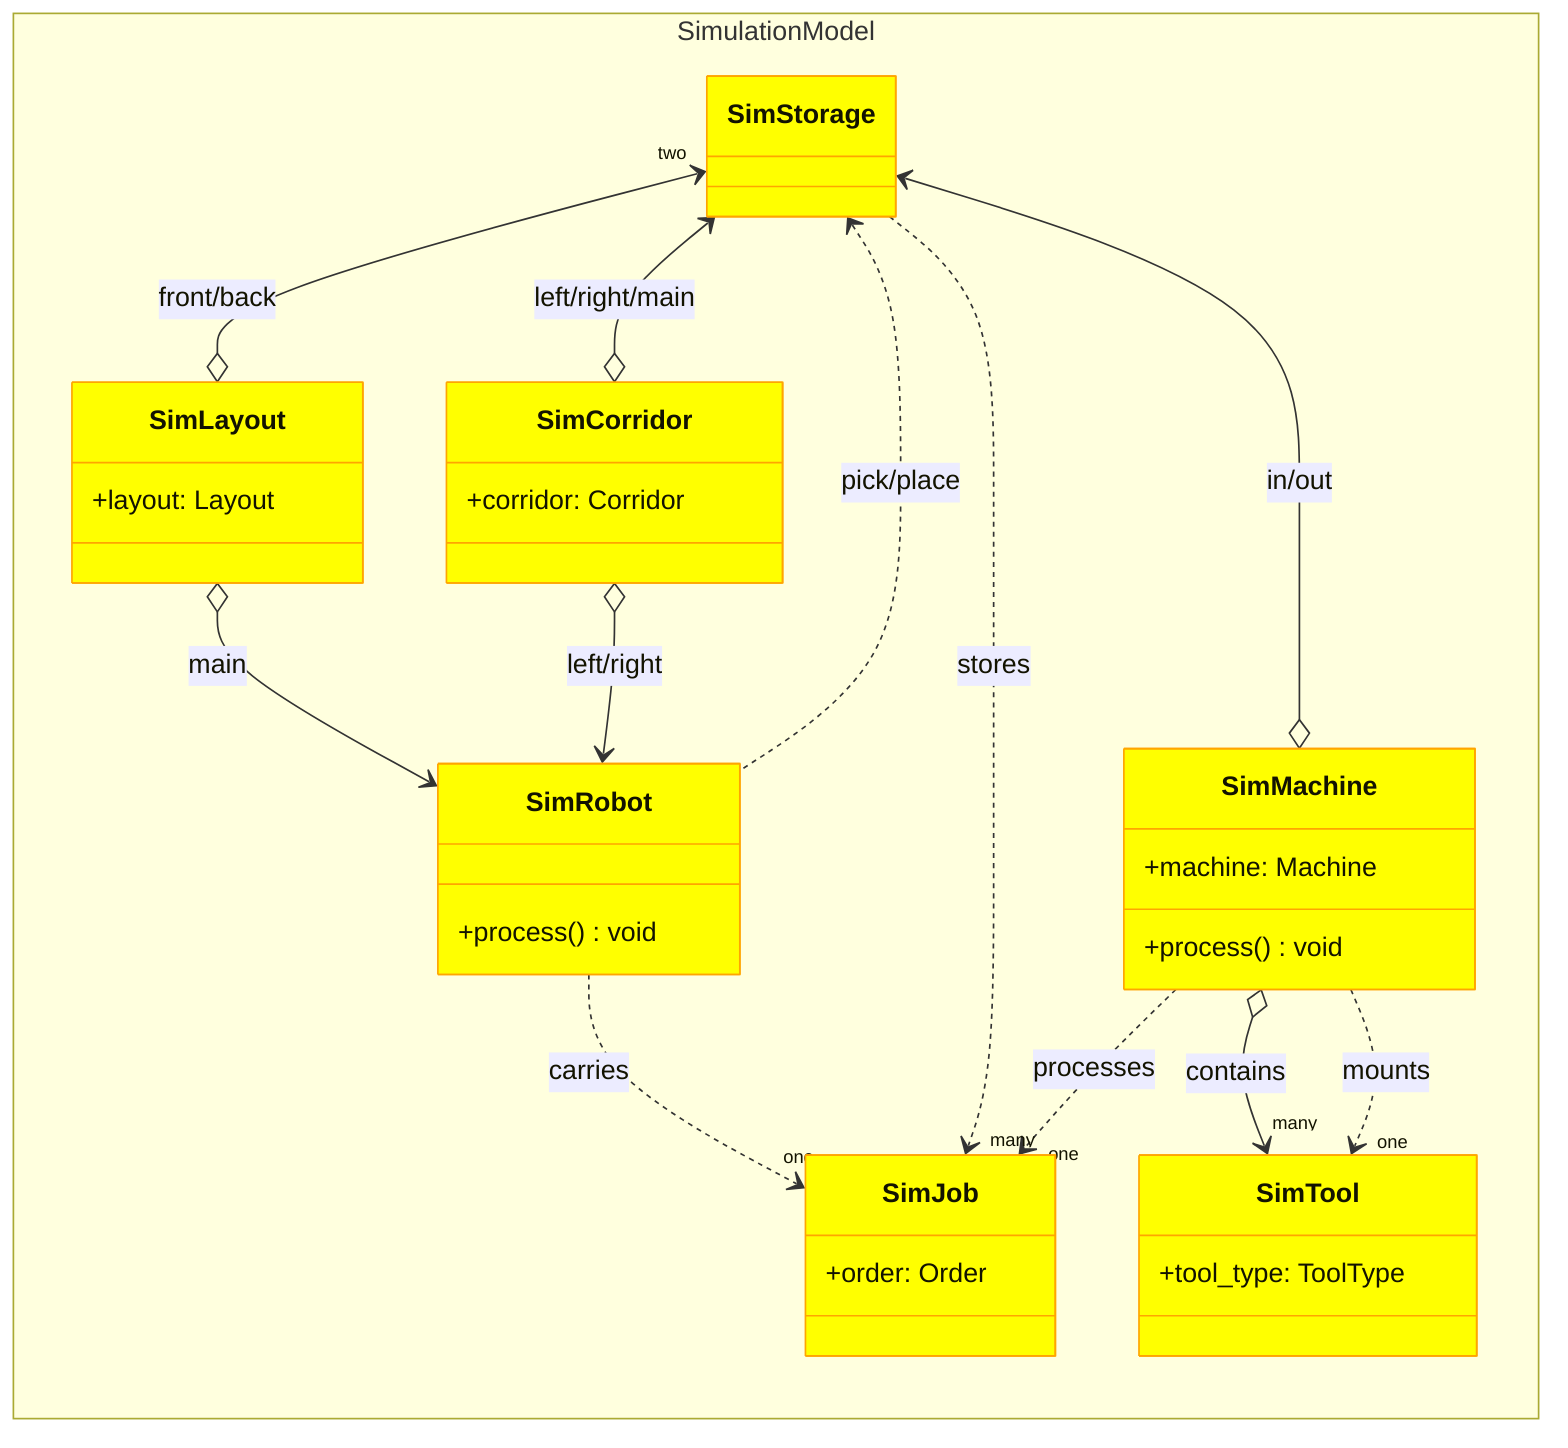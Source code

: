 classDiagram

    direction LR

    namespace SimulationModel {

        class SimStorage {
        }
        class SimJob {
            +order: Order
        }
        class SimRobot {
            +process() void
        }
        class SimMachine {
            +machine: Machine
            +process() void
        }
        class SimTool {
            +tool_type: ToolType
        }
        class SimCorridor {
            +corridor: Corridor
        }
        class SimLayout {
            +layout: Layout
        }

    }

    SimLayout o--> SimRobot: main

    SimCorridor o--> SimRobot: left/right

    SimStorage <.. SimRobot: pick/place
    
    SimRobot ..>"one" SimJob: carries

    SimStorage ..>"many" SimJob: stores
    SimStorage <--o SimMachine: in/out
    SimStorage <--o SimCorridor: left/right/main
    SimStorage "two"<--o SimLayout: front/back

    SimMachine ..>"one" SimJob: processes
    SimMachine o-->"many" SimTool: contains
    SimMachine ..>"one" SimTool: mounts

    style SimRobot fill:yellow,stroke:orange
    style SimJob fill:yellow,stroke:orange
    style SimMachine fill:yellow,stroke:orange
    style SimTool fill:yellow,stroke:orange
    style SimStorage fill:yellow,stroke:orange
    style SimCorridor fill:yellow,stroke:orange
    style SimLayout fill:yellow,stroke:orange